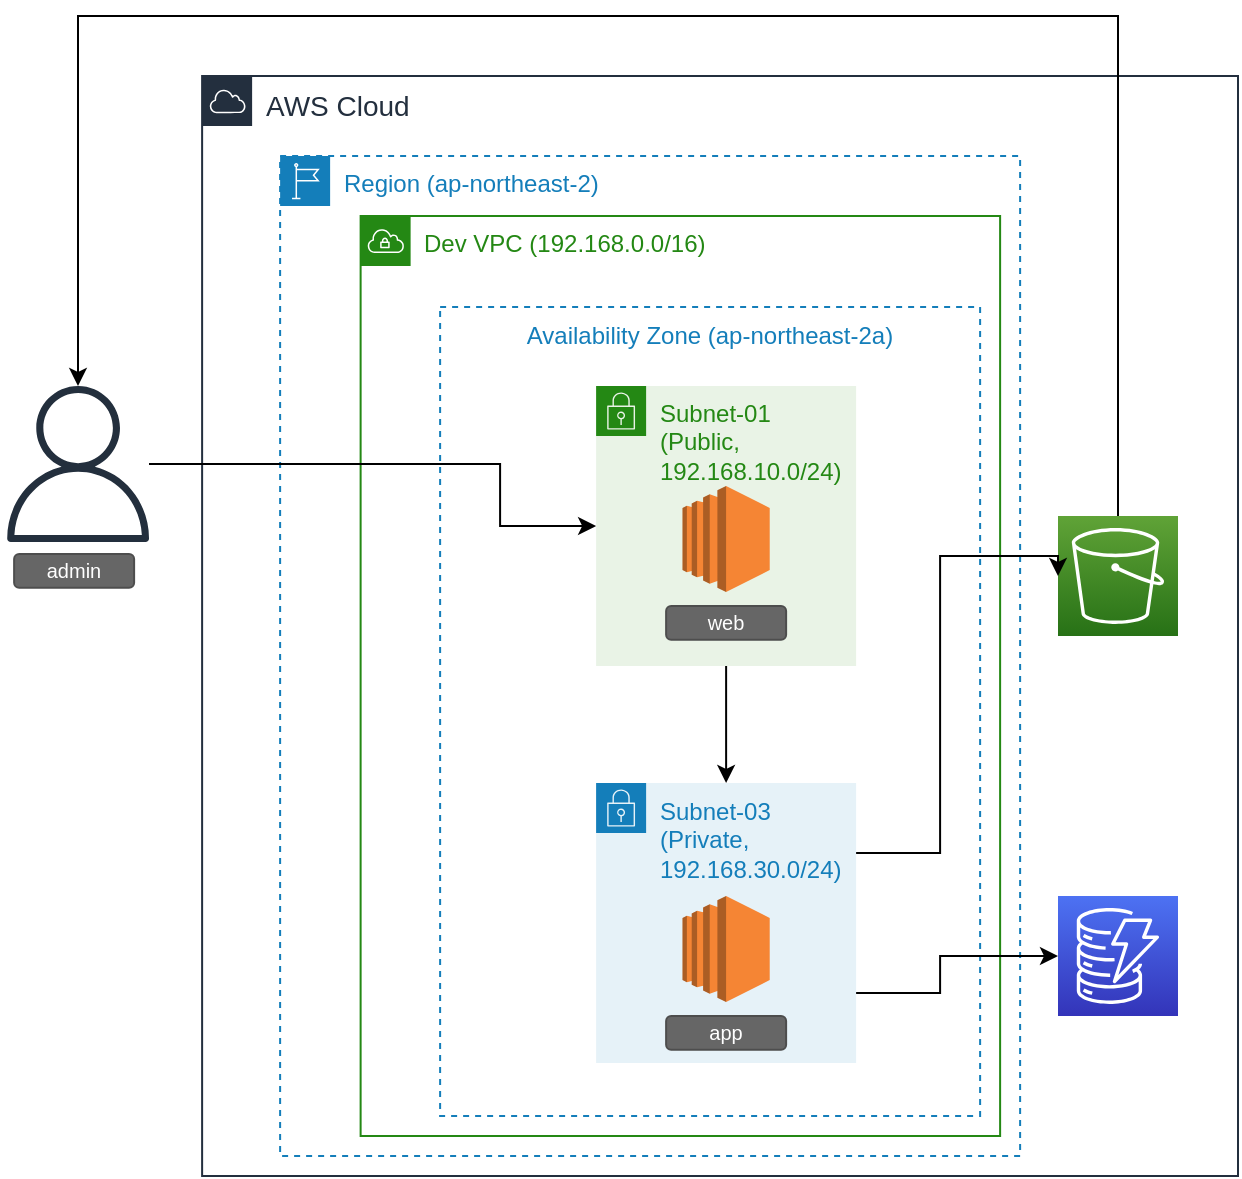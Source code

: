 <mxfile version="21.6.1" type="github">
  <diagram name="페이지-1" id="qzmcBe9O5-imyfMswAaF">
    <mxGraphModel dx="619" dy="-1444" grid="1" gridSize="10" guides="1" tooltips="1" connect="1" arrows="1" fold="1" page="1" pageScale="1" pageWidth="827" pageHeight="1169" math="0" shadow="0">
      <root>
        <mxCell id="0" />
        <mxCell id="1" parent="0" />
        <mxCell id="G4tdGAYzGJIL9t77j-69-1" value="&lt;font style=&quot;font-size: 14px;&quot;&gt;AWS Cloud&lt;/font&gt;" style="points=[[0,0],[0.25,0],[0.5,0],[0.75,0],[1,0],[1,0.25],[1,0.5],[1,0.75],[1,1],[0.75,1],[0.5,1],[0.25,1],[0,1],[0,0.75],[0,0.5],[0,0.25]];outlineConnect=0;gradientColor=none;html=1;whiteSpace=wrap;fontSize=12;fontStyle=0;container=0;pointerEvents=0;collapsible=0;recursiveResize=0;shape=mxgraph.aws4.group;grIcon=mxgraph.aws4.group_aws_cloud;strokeColor=#232F3E;fillColor=none;verticalAlign=top;align=left;spacingLeft=30;fontColor=#232F3E;dashed=0;" vertex="1" parent="1">
          <mxGeometry x="1052.06" y="2460" width="517.94" height="550" as="geometry" />
        </mxCell>
        <mxCell id="G4tdGAYzGJIL9t77j-69-2" value="" style="group" vertex="1" connectable="0" parent="1">
          <mxGeometry x="951.06" y="2615" width="78" height="100.88" as="geometry" />
        </mxCell>
        <mxCell id="G4tdGAYzGJIL9t77j-69-3" value="" style="sketch=0;outlineConnect=0;fontColor=#232F3E;gradientColor=none;fillColor=#232F3D;strokeColor=none;dashed=0;verticalLabelPosition=bottom;verticalAlign=top;align=center;html=1;fontSize=12;fontStyle=0;aspect=fixed;pointerEvents=1;shape=mxgraph.aws4.user;" vertex="1" parent="G4tdGAYzGJIL9t77j-69-2">
          <mxGeometry width="78" height="78" as="geometry" />
        </mxCell>
        <mxCell id="G4tdGAYzGJIL9t77j-69-4" value="admin" style="rounded=1;html=1;shadow=0;dashed=0;whiteSpace=wrap;fontSize=10;fillColor=#666666;align=center;strokeColor=#4D4D4D;fontColor=#ffffff;" vertex="1" parent="G4tdGAYzGJIL9t77j-69-2">
          <mxGeometry x="7" y="84" width="60" height="16.88" as="geometry" />
        </mxCell>
        <mxCell id="G4tdGAYzGJIL9t77j-69-5" value="Region (ap-northeast-2)" style="points=[[0,0],[0.25,0],[0.5,0],[0.75,0],[1,0],[1,0.25],[1,0.5],[1,0.75],[1,1],[0.75,1],[0.5,1],[0.25,1],[0,1],[0,0.75],[0,0.5],[0,0.25]];outlineConnect=0;gradientColor=none;html=1;whiteSpace=wrap;fontSize=12;fontStyle=0;container=0;pointerEvents=0;collapsible=0;recursiveResize=0;shape=mxgraph.aws4.group;grIcon=mxgraph.aws4.group_region;strokeColor=#147EBA;fillColor=none;verticalAlign=top;align=left;spacingLeft=30;fontColor=#147EBA;dashed=1;" vertex="1" parent="1">
          <mxGeometry x="1091.06" y="2500" width="370" height="500" as="geometry" />
        </mxCell>
        <mxCell id="G4tdGAYzGJIL9t77j-69-6" value="&lt;font color=&quot;#248814&quot;&gt;Dev VPC (192.168.0.0/16)&lt;/font&gt;" style="points=[[0,0],[0.25,0],[0.5,0],[0.75,0],[1,0],[1,0.25],[1,0.5],[1,0.75],[1,1],[0.75,1],[0.5,1],[0.25,1],[0,1],[0,0.75],[0,0.5],[0,0.25]];outlineConnect=0;gradientColor=none;html=1;whiteSpace=wrap;fontSize=12;fontStyle=0;container=0;pointerEvents=0;collapsible=0;recursiveResize=0;shape=mxgraph.aws4.group;grIcon=mxgraph.aws4.group_vpc;strokeColor=#248814;fillColor=none;verticalAlign=top;align=left;spacingLeft=30;fontColor=#AAB7B8;dashed=0;" vertex="1" parent="1">
          <mxGeometry x="1131.31" y="2530" width="319.75" height="460" as="geometry" />
        </mxCell>
        <mxCell id="G4tdGAYzGJIL9t77j-69-63" style="edgeStyle=orthogonalEdgeStyle;rounded=0;orthogonalLoop=1;jettySize=auto;html=1;exitX=0.5;exitY=0;exitDx=0;exitDy=0;exitPerimeter=0;" edge="1" parent="1" source="G4tdGAYzGJIL9t77j-69-12" target="G4tdGAYzGJIL9t77j-69-3">
          <mxGeometry relative="1" as="geometry">
            <Array as="points">
              <mxPoint x="1510" y="2430" />
              <mxPoint x="990" y="2430" />
            </Array>
          </mxGeometry>
        </mxCell>
        <mxCell id="G4tdGAYzGJIL9t77j-69-12" value="" style="sketch=0;points=[[0,0,0],[0.25,0,0],[0.5,0,0],[0.75,0,0],[1,0,0],[0,1,0],[0.25,1,0],[0.5,1,0],[0.75,1,0],[1,1,0],[0,0.25,0],[0,0.5,0],[0,0.75,0],[1,0.25,0],[1,0.5,0],[1,0.75,0]];outlineConnect=0;fontColor=#232F3E;gradientColor=#60A337;gradientDirection=north;fillColor=#277116;strokeColor=#ffffff;dashed=0;verticalLabelPosition=bottom;verticalAlign=top;align=center;html=1;fontSize=12;fontStyle=0;aspect=fixed;shape=mxgraph.aws4.resourceIcon;resIcon=mxgraph.aws4.s3;" vertex="1" parent="1">
          <mxGeometry x="1480" y="2680" width="60" height="60" as="geometry" />
        </mxCell>
        <mxCell id="G4tdGAYzGJIL9t77j-69-18" value="Availability Zone (ap-northeast-2a)" style="fillColor=none;strokeColor=#147EBA;dashed=1;verticalAlign=top;fontStyle=0;fontColor=#147EBA;whiteSpace=wrap;html=1;" vertex="1" parent="1">
          <mxGeometry x="1171.06" y="2575.5" width="270" height="404.5" as="geometry" />
        </mxCell>
        <mxCell id="G4tdGAYzGJIL9t77j-69-19" value="Subnet-01 (Public, 192.168.10.0/24)" style="points=[[0,0],[0.25,0],[0.5,0],[0.75,0],[1,0],[1,0.25],[1,0.5],[1,0.75],[1,1],[0.75,1],[0.5,1],[0.25,1],[0,1],[0,0.75],[0,0.5],[0,0.25]];outlineConnect=0;gradientColor=none;html=1;whiteSpace=wrap;fontSize=12;fontStyle=0;container=1;pointerEvents=0;collapsible=0;recursiveResize=0;shape=mxgraph.aws4.group;grIcon=mxgraph.aws4.group_security_group;grStroke=0;strokeColor=#248814;fillColor=#E9F3E6;verticalAlign=top;align=left;spacingLeft=30;fontColor=#248814;dashed=0;" vertex="1" parent="1">
          <mxGeometry x="1249.06" y="2615" width="130" height="140" as="geometry" />
        </mxCell>
        <mxCell id="G4tdGAYzGJIL9t77j-69-20" value="" style="outlineConnect=0;dashed=0;verticalLabelPosition=bottom;verticalAlign=top;align=center;html=1;shape=mxgraph.aws3.ec2;fillColor=#F58534;gradientColor=none;" vertex="1" parent="G4tdGAYzGJIL9t77j-69-19">
          <mxGeometry x="43.2" y="50" width="43.6" height="53" as="geometry" />
        </mxCell>
        <mxCell id="G4tdGAYzGJIL9t77j-69-21" value="web" style="rounded=1;html=1;shadow=0;dashed=0;whiteSpace=wrap;fontSize=10;fillColor=#666666;align=center;strokeColor=#4D4D4D;fontColor=#ffffff;" vertex="1" parent="G4tdGAYzGJIL9t77j-69-19">
          <mxGeometry x="35" y="110" width="60" height="16.88" as="geometry" />
        </mxCell>
        <mxCell id="G4tdGAYzGJIL9t77j-69-22" value="Subnet-03 (Private, 192.168.30.0/24)" style="points=[[0,0],[0.25,0],[0.5,0],[0.75,0],[1,0],[1,0.25],[1,0.5],[1,0.75],[1,1],[0.75,1],[0.5,1],[0.25,1],[0,1],[0,0.75],[0,0.5],[0,0.25]];outlineConnect=0;gradientColor=none;html=1;whiteSpace=wrap;fontSize=12;fontStyle=0;container=1;pointerEvents=0;collapsible=0;recursiveResize=0;shape=mxgraph.aws4.group;grIcon=mxgraph.aws4.group_security_group;grStroke=0;strokeColor=#147EBA;fillColor=#E6F2F8;verticalAlign=top;align=left;spacingLeft=30;fontColor=#147EBA;dashed=0;" vertex="1" parent="1">
          <mxGeometry x="1249.06" y="2813.5" width="130" height="140" as="geometry" />
        </mxCell>
        <mxCell id="G4tdGAYzGJIL9t77j-69-23" style="edgeStyle=none;rounded=0;orthogonalLoop=1;jettySize=auto;html=1;entryX=0;entryY=0.75;entryDx=0;entryDy=0;" edge="1" parent="G4tdGAYzGJIL9t77j-69-22">
          <mxGeometry relative="1" as="geometry">
            <mxPoint x="30" y="118.75" as="sourcePoint" />
            <mxPoint x="30" y="118.75" as="targetPoint" />
          </mxGeometry>
        </mxCell>
        <mxCell id="G4tdGAYzGJIL9t77j-69-52" value="" style="outlineConnect=0;dashed=0;verticalLabelPosition=bottom;verticalAlign=top;align=center;html=1;shape=mxgraph.aws3.ec2;fillColor=#F58534;gradientColor=none;" vertex="1" parent="G4tdGAYzGJIL9t77j-69-22">
          <mxGeometry x="43.2" y="56.5" width="43.6" height="53" as="geometry" />
        </mxCell>
        <mxCell id="G4tdGAYzGJIL9t77j-69-28" style="edgeStyle=none;rounded=0;orthogonalLoop=1;jettySize=auto;html=1;entryX=0;entryY=0.75;entryDx=0;entryDy=0;" edge="1" parent="1">
          <mxGeometry relative="1" as="geometry">
            <mxPoint x="1213.06" y="2892.75" as="sourcePoint" />
            <mxPoint x="1213.06" y="2892.75" as="targetPoint" />
          </mxGeometry>
        </mxCell>
        <mxCell id="G4tdGAYzGJIL9t77j-69-53" value="app" style="rounded=1;html=1;shadow=0;dashed=0;whiteSpace=wrap;fontSize=10;fillColor=#666666;align=center;strokeColor=#4D4D4D;fontColor=#ffffff;" vertex="1" parent="1">
          <mxGeometry x="1284.06" y="2930" width="60" height="16.88" as="geometry" />
        </mxCell>
        <mxCell id="G4tdGAYzGJIL9t77j-69-55" value="" style="sketch=0;points=[[0,0,0],[0.25,0,0],[0.5,0,0],[0.75,0,0],[1,0,0],[0,1,0],[0.25,1,0],[0.5,1,0],[0.75,1,0],[1,1,0],[0,0.25,0],[0,0.5,0],[0,0.75,0],[1,0.25,0],[1,0.5,0],[1,0.75,0]];outlineConnect=0;fontColor=#232F3E;gradientColor=#4D72F3;gradientDirection=north;fillColor=#3334B9;strokeColor=#ffffff;dashed=0;verticalLabelPosition=bottom;verticalAlign=top;align=center;html=1;fontSize=12;fontStyle=0;aspect=fixed;shape=mxgraph.aws4.resourceIcon;resIcon=mxgraph.aws4.dynamodb;" vertex="1" parent="1">
          <mxGeometry x="1480.0" y="2870" width="60" height="60" as="geometry" />
        </mxCell>
        <mxCell id="G4tdGAYzGJIL9t77j-69-59" style="edgeStyle=orthogonalEdgeStyle;rounded=0;orthogonalLoop=1;jettySize=auto;html=1;exitX=1;exitY=0.75;exitDx=0;exitDy=0;entryX=0;entryY=0.5;entryDx=0;entryDy=0;entryPerimeter=0;" edge="1" parent="1" source="G4tdGAYzGJIL9t77j-69-22" target="G4tdGAYzGJIL9t77j-69-55">
          <mxGeometry relative="1" as="geometry">
            <mxPoint x="1491.06" y="2908" as="targetPoint" />
            <Array as="points">
              <mxPoint x="1421.06" y="2919" />
              <mxPoint x="1421.06" y="2900" />
            </Array>
          </mxGeometry>
        </mxCell>
        <mxCell id="G4tdGAYzGJIL9t77j-69-61" style="edgeStyle=orthogonalEdgeStyle;rounded=0;orthogonalLoop=1;jettySize=auto;html=1;exitX=1;exitY=0.25;exitDx=0;exitDy=0;entryX=0;entryY=0.5;entryDx=0;entryDy=0;entryPerimeter=0;" edge="1" parent="1" source="G4tdGAYzGJIL9t77j-69-22" target="G4tdGAYzGJIL9t77j-69-12">
          <mxGeometry relative="1" as="geometry">
            <Array as="points">
              <mxPoint x="1421.06" y="2849" />
              <mxPoint x="1421.06" y="2700" />
            </Array>
          </mxGeometry>
        </mxCell>
        <mxCell id="G4tdGAYzGJIL9t77j-69-64" style="edgeStyle=orthogonalEdgeStyle;rounded=0;orthogonalLoop=1;jettySize=auto;html=1;exitX=0;exitY=0.5;exitDx=0;exitDy=0;endArrow=none;endFill=0;startArrow=classic;startFill=1;" edge="1" parent="1" source="G4tdGAYzGJIL9t77j-69-19" target="G4tdGAYzGJIL9t77j-69-3">
          <mxGeometry relative="1" as="geometry">
            <Array as="points">
              <mxPoint x="1201.06" y="2685" />
              <mxPoint x="1201.06" y="2654" />
            </Array>
          </mxGeometry>
        </mxCell>
        <mxCell id="G4tdGAYzGJIL9t77j-69-65" style="edgeStyle=orthogonalEdgeStyle;rounded=0;orthogonalLoop=1;jettySize=auto;html=1;exitX=0.5;exitY=1;exitDx=0;exitDy=0;" edge="1" parent="1" source="G4tdGAYzGJIL9t77j-69-19" target="G4tdGAYzGJIL9t77j-69-22">
          <mxGeometry relative="1" as="geometry" />
        </mxCell>
      </root>
    </mxGraphModel>
  </diagram>
</mxfile>
